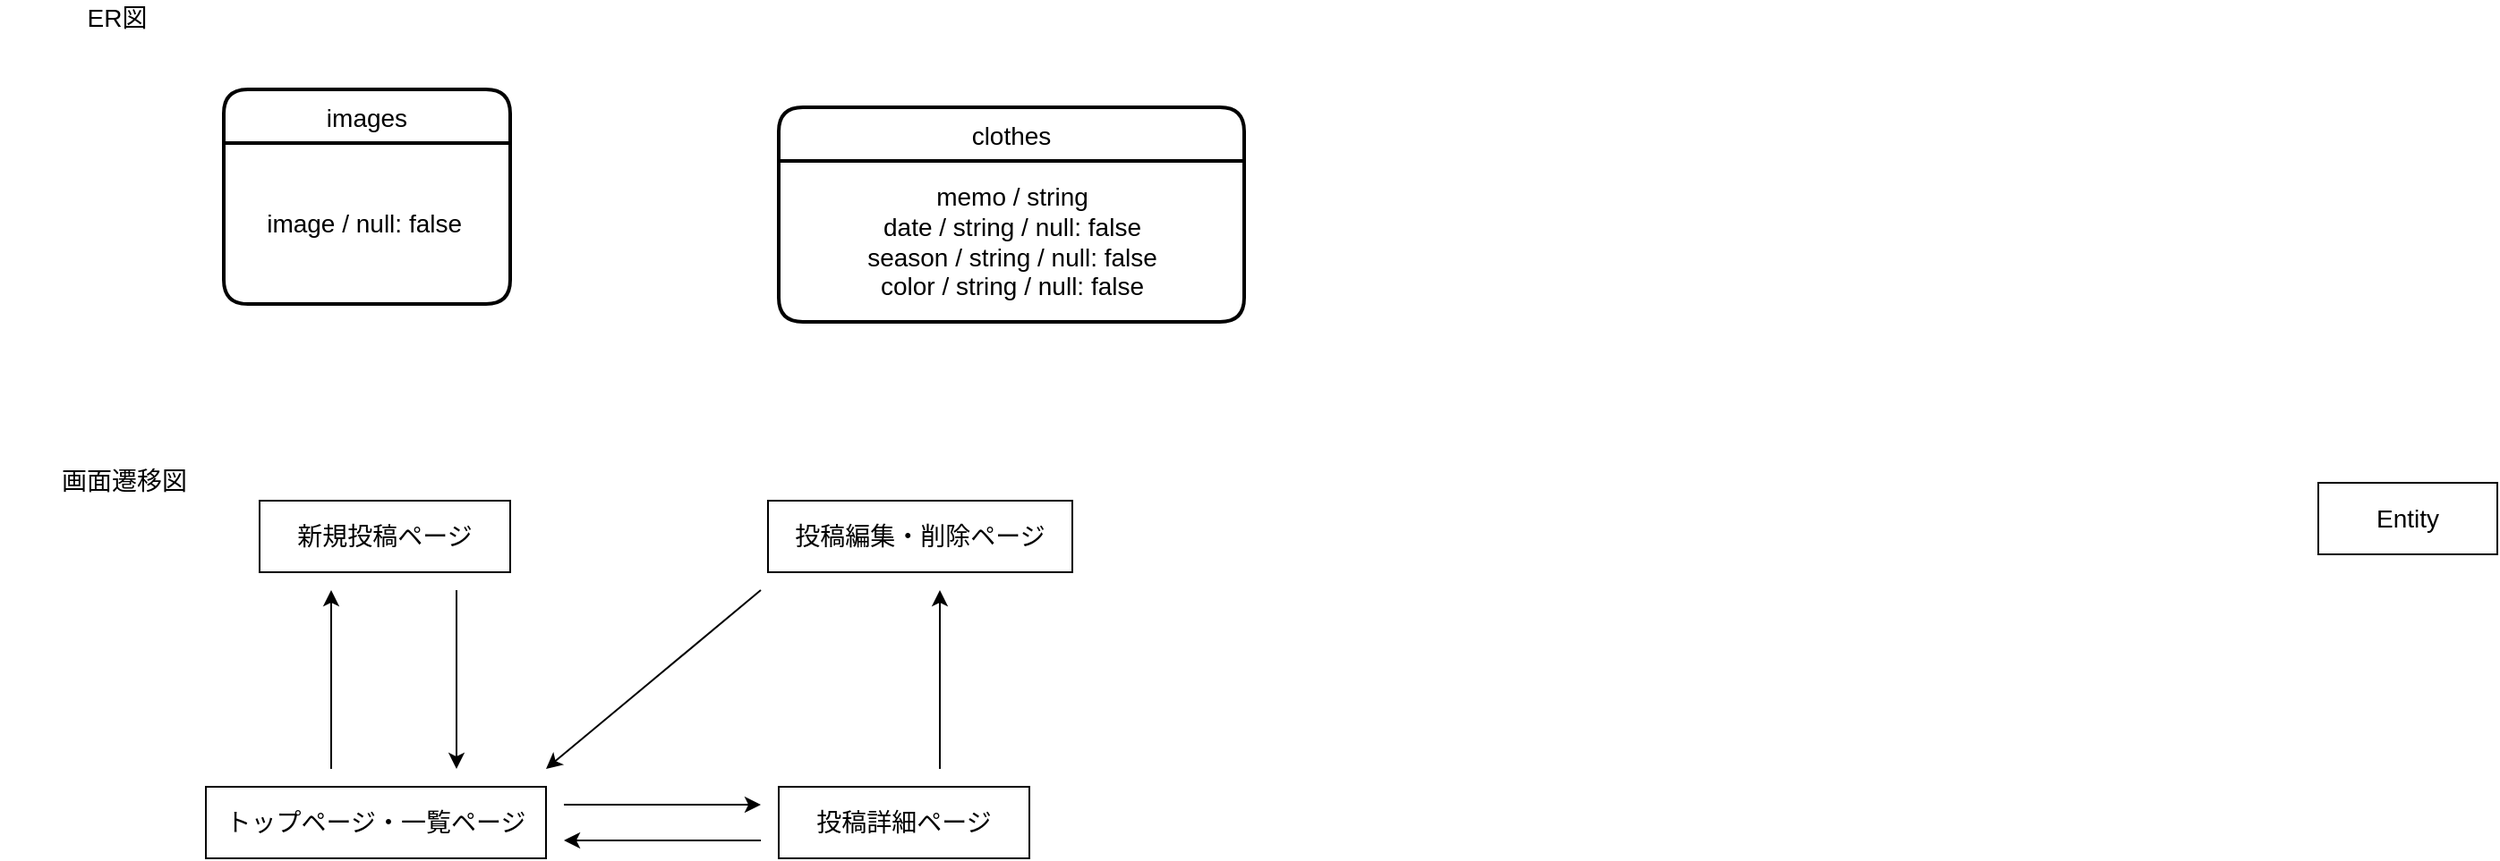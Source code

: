 <mxfile>
    <diagram id="xgz8faIooKdk2S2z6bLR" name="ページ1">
        <mxGraphModel dx="1510" dy="647" grid="1" gridSize="10" guides="1" tooltips="1" connect="1" arrows="1" fold="1" page="1" pageScale="1" pageWidth="827" pageHeight="1169" math="0" shadow="0">
            <root>
                <mxCell id="0"/>
                <mxCell id="1" parent="0"/>
                <mxCell id="2" value="clothes" style="swimlane;childLayout=stackLayout;horizontal=1;startSize=30;horizontalStack=0;rounded=1;fontSize=14;fontStyle=0;strokeWidth=2;resizeParent=0;resizeLast=1;shadow=0;dashed=0;align=center;" vertex="1" parent="1">
                    <mxGeometry x="420" y="100" width="260" height="120" as="geometry"/>
                </mxCell>
                <mxCell id="7" value="memo / string&lt;br&gt;date / string / null: false&lt;br&gt;season / string / null: false&lt;br&gt;color / string / null: false&lt;br&gt;" style="text;html=1;align=center;verticalAlign=middle;resizable=0;points=[];autosize=1;strokeColor=none;fillColor=none;fontSize=14;" vertex="1" parent="2">
                    <mxGeometry y="30" width="260" height="90" as="geometry"/>
                </mxCell>
                <mxCell id="4" value="images" style="swimlane;childLayout=stackLayout;horizontal=1;startSize=30;horizontalStack=0;rounded=1;fontSize=14;fontStyle=0;strokeWidth=2;resizeParent=0;resizeLast=1;shadow=0;dashed=0;align=center;" vertex="1" parent="1">
                    <mxGeometry x="110" y="90" width="160" height="120" as="geometry"/>
                </mxCell>
                <mxCell id="6" value="&lt;font style=&quot;font-size: 14px&quot;&gt;image / null: false&amp;nbsp;&lt;/font&gt;" style="text;html=1;align=center;verticalAlign=middle;resizable=0;points=[];autosize=1;strokeColor=none;fillColor=none;" vertex="1" parent="4">
                    <mxGeometry y="30" width="160" height="90" as="geometry"/>
                </mxCell>
                <mxCell id="8" value="新規投稿ページ" style="whiteSpace=wrap;html=1;align=center;fontSize=14;" vertex="1" parent="1">
                    <mxGeometry x="130" y="320" width="140" height="40" as="geometry"/>
                </mxCell>
                <mxCell id="10" value="Entity" style="whiteSpace=wrap;html=1;align=center;fontSize=14;" vertex="1" parent="1">
                    <mxGeometry x="1280" y="310" width="100" height="40" as="geometry"/>
                </mxCell>
                <mxCell id="11" value="ER図" style="text;html=1;align=center;verticalAlign=middle;resizable=0;points=[];autosize=1;strokeColor=none;fillColor=none;fontSize=14;" vertex="1" parent="1">
                    <mxGeometry x="25" y="40" width="50" height="20" as="geometry"/>
                </mxCell>
                <mxCell id="12" value="&lt;br&gt;　　画面遷移図" style="text;html=1;align=center;verticalAlign=middle;resizable=0;points=[];autosize=1;strokeColor=none;fillColor=none;fontSize=14;" vertex="1" parent="1">
                    <mxGeometry x="-15" y="280" width="110" height="40" as="geometry"/>
                </mxCell>
                <mxCell id="13" value="投稿編集・削除ページ" style="whiteSpace=wrap;html=1;align=center;fontSize=14;" vertex="1" parent="1">
                    <mxGeometry x="414" y="320" width="170" height="40" as="geometry"/>
                </mxCell>
                <mxCell id="14" value="トップページ・一覧ページ" style="whiteSpace=wrap;html=1;align=center;fontSize=14;" vertex="1" parent="1">
                    <mxGeometry x="100" y="480" width="190" height="40" as="geometry"/>
                </mxCell>
                <mxCell id="15" value="投稿詳細ページ" style="whiteSpace=wrap;html=1;align=center;fontSize=14;" vertex="1" parent="1">
                    <mxGeometry x="420" y="480" width="140" height="40" as="geometry"/>
                </mxCell>
                <mxCell id="16" value="" style="endArrow=classic;html=1;fontSize=14;" edge="1" parent="1">
                    <mxGeometry width="50" height="50" relative="1" as="geometry">
                        <mxPoint x="300" y="490" as="sourcePoint"/>
                        <mxPoint x="410" y="490" as="targetPoint"/>
                    </mxGeometry>
                </mxCell>
                <mxCell id="17" value="" style="endArrow=classic;html=1;fontSize=14;" edge="1" parent="1">
                    <mxGeometry width="50" height="50" relative="1" as="geometry">
                        <mxPoint x="410" y="510" as="sourcePoint"/>
                        <mxPoint x="300" y="510" as="targetPoint"/>
                    </mxGeometry>
                </mxCell>
                <mxCell id="18" value="" style="endArrow=classic;html=1;fontSize=14;" edge="1" parent="1">
                    <mxGeometry width="50" height="50" relative="1" as="geometry">
                        <mxPoint x="170" y="470" as="sourcePoint"/>
                        <mxPoint x="170" y="370" as="targetPoint"/>
                    </mxGeometry>
                </mxCell>
                <mxCell id="19" value="" style="endArrow=classic;html=1;fontSize=14;" edge="1" parent="1">
                    <mxGeometry width="50" height="50" relative="1" as="geometry">
                        <mxPoint x="240" y="370" as="sourcePoint"/>
                        <mxPoint x="240" y="470" as="targetPoint"/>
                    </mxGeometry>
                </mxCell>
                <mxCell id="20" value="" style="endArrow=classic;html=1;fontSize=14;" edge="1" parent="1">
                    <mxGeometry width="50" height="50" relative="1" as="geometry">
                        <mxPoint x="510" y="470" as="sourcePoint"/>
                        <mxPoint x="510" y="370" as="targetPoint"/>
                    </mxGeometry>
                </mxCell>
                <mxCell id="21" value="" style="endArrow=classic;html=1;fontSize=14;" edge="1" parent="1">
                    <mxGeometry width="50" height="50" relative="1" as="geometry">
                        <mxPoint x="410" y="370" as="sourcePoint"/>
                        <mxPoint x="290" y="470" as="targetPoint"/>
                    </mxGeometry>
                </mxCell>
            </root>
        </mxGraphModel>
    </diagram>
</mxfile>